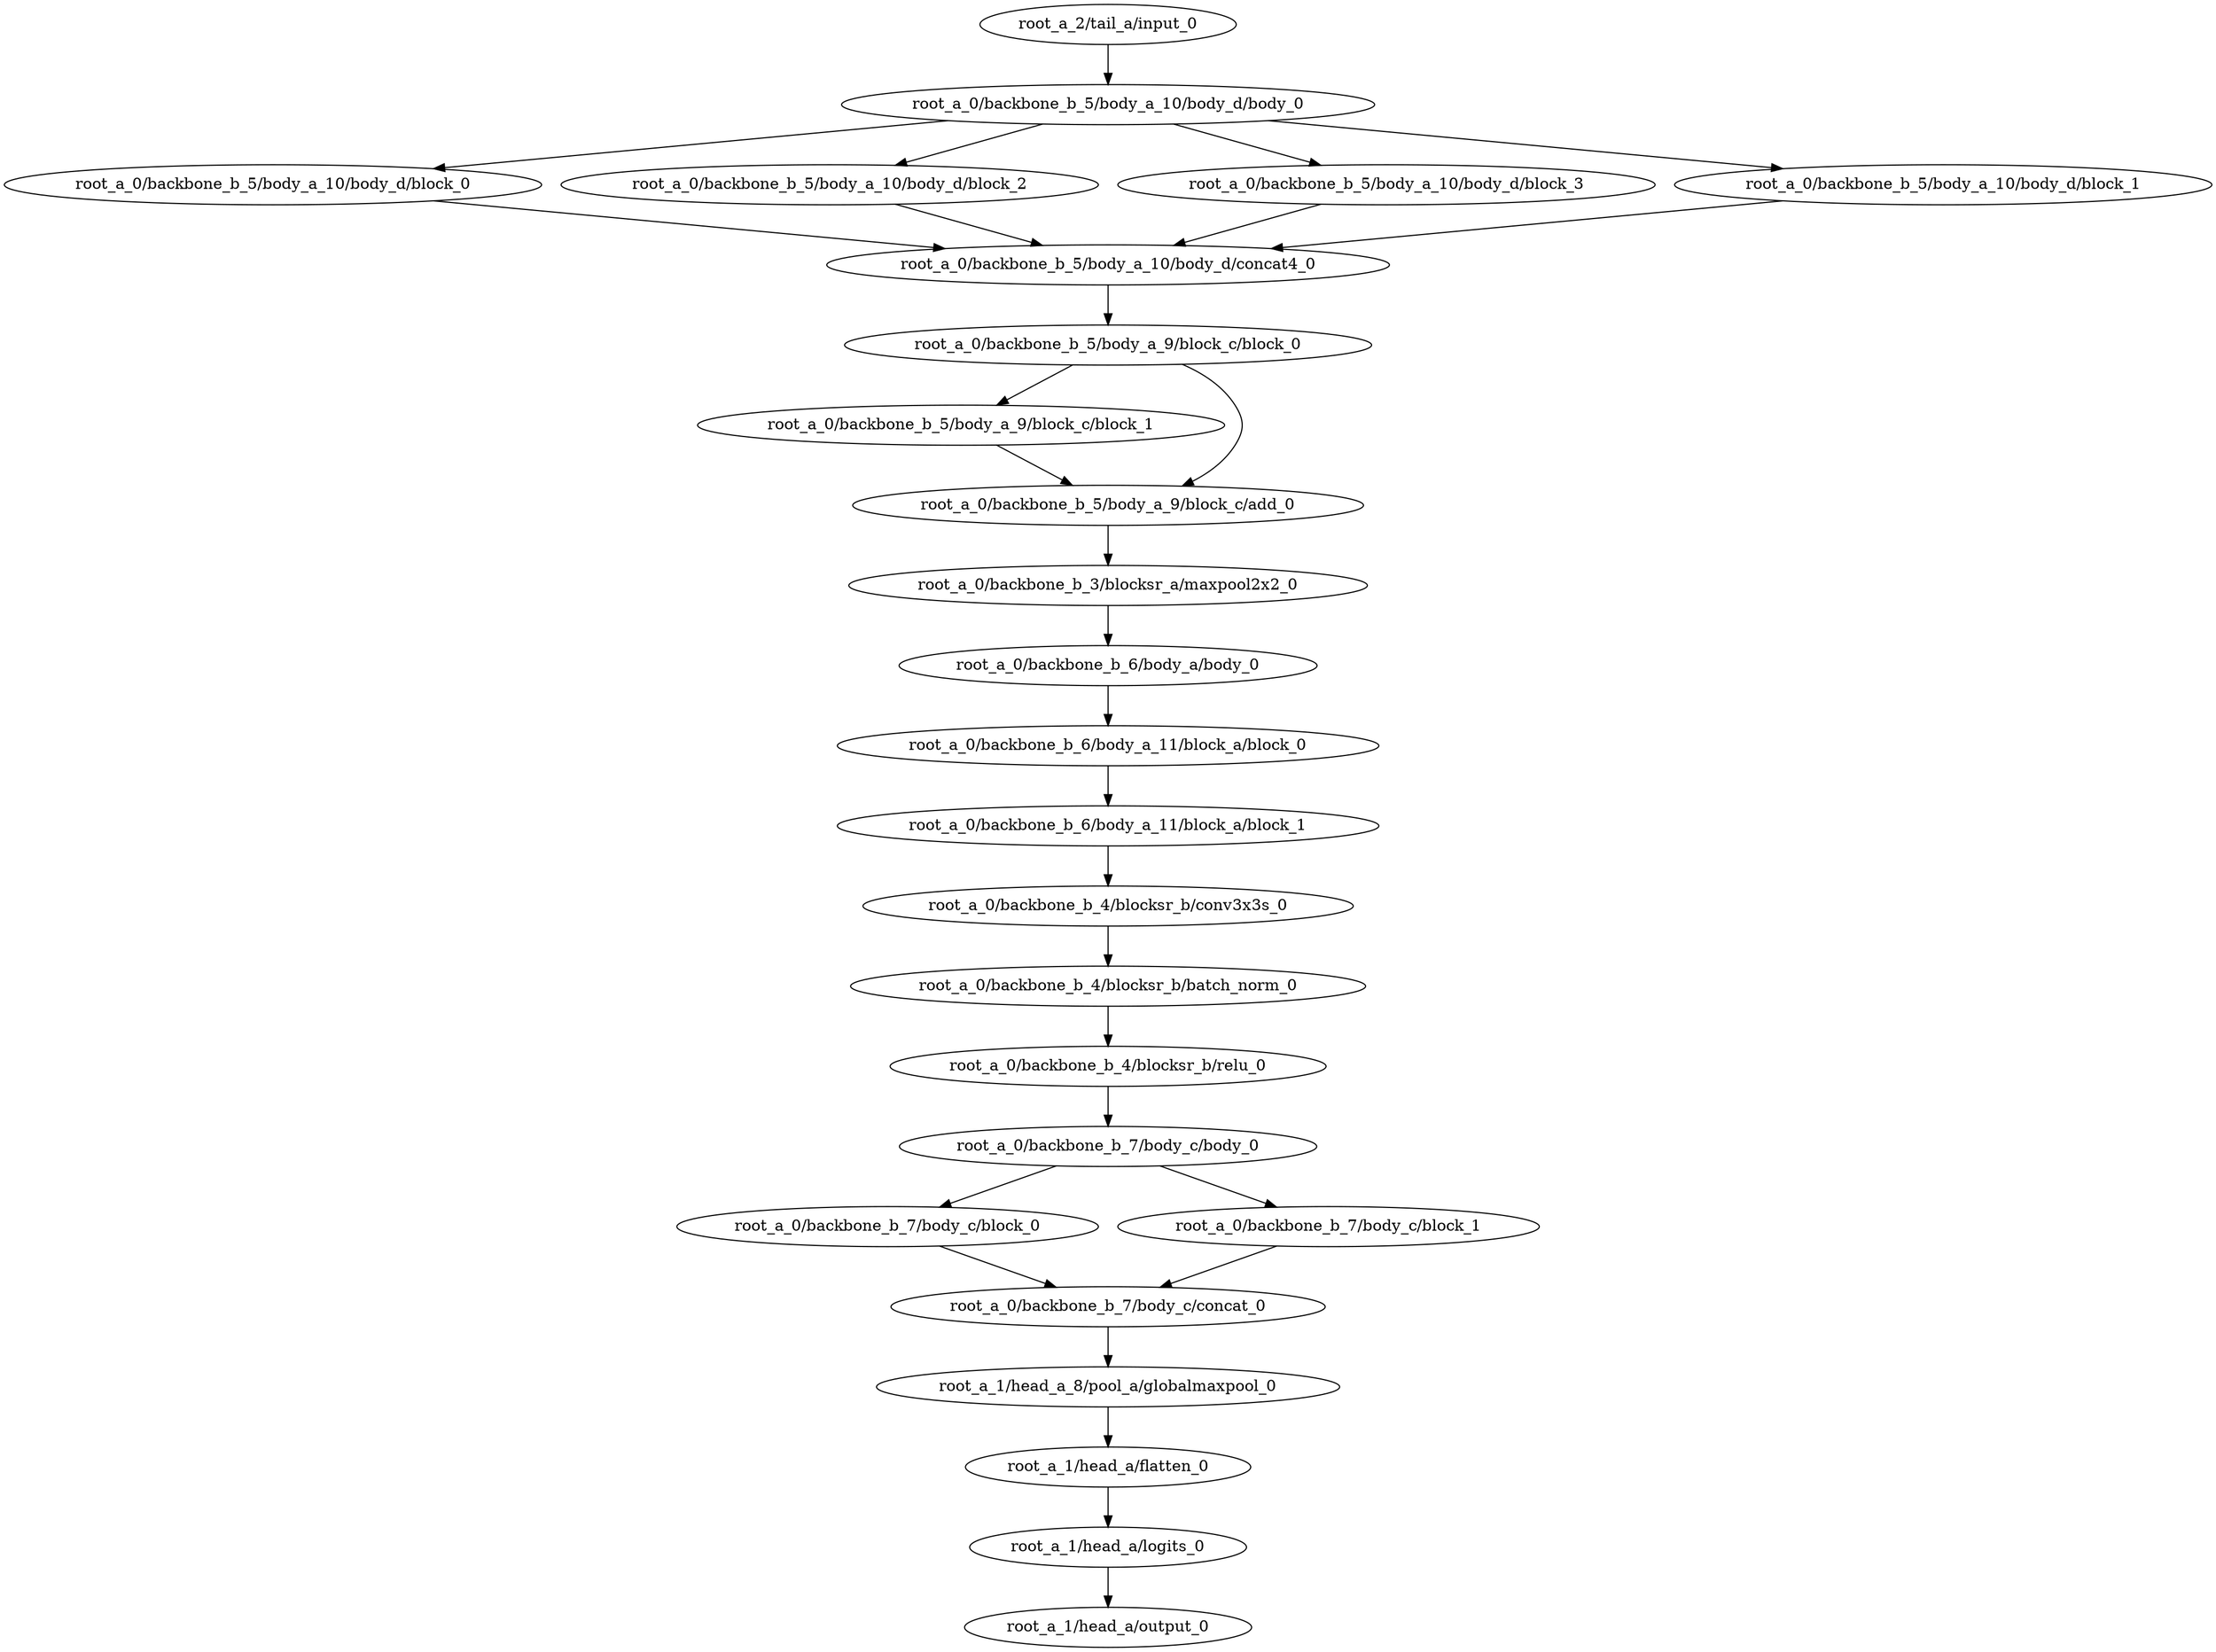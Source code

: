 digraph root_a {
	"root_a_2/tail_a/input_0"
	"root_a_0/backbone_b_5/body_a_10/body_d/body_0"
	"root_a_0/backbone_b_5/body_a_10/body_d/block_0"
	"root_a_0/backbone_b_5/body_a_10/body_d/block_2"
	"root_a_0/backbone_b_5/body_a_10/body_d/block_3"
	"root_a_0/backbone_b_5/body_a_10/body_d/block_1"
	"root_a_0/backbone_b_5/body_a_10/body_d/concat4_0"
	"root_a_0/backbone_b_5/body_a_9/block_c/block_0"
	"root_a_0/backbone_b_5/body_a_9/block_c/block_1"
	"root_a_0/backbone_b_5/body_a_9/block_c/add_0"
	"root_a_0/backbone_b_3/blocksr_a/maxpool2x2_0"
	"root_a_0/backbone_b_6/body_a/body_0"
	"root_a_0/backbone_b_6/body_a_11/block_a/block_0"
	"root_a_0/backbone_b_6/body_a_11/block_a/block_1"
	"root_a_0/backbone_b_4/blocksr_b/conv3x3s_0"
	"root_a_0/backbone_b_4/blocksr_b/batch_norm_0"
	"root_a_0/backbone_b_4/blocksr_b/relu_0"
	"root_a_0/backbone_b_7/body_c/body_0"
	"root_a_0/backbone_b_7/body_c/block_0"
	"root_a_0/backbone_b_7/body_c/block_1"
	"root_a_0/backbone_b_7/body_c/concat_0"
	"root_a_1/head_a_8/pool_a/globalmaxpool_0"
	"root_a_1/head_a/flatten_0"
	"root_a_1/head_a/logits_0"
	"root_a_1/head_a/output_0"

	"root_a_2/tail_a/input_0" -> "root_a_0/backbone_b_5/body_a_10/body_d/body_0"
	"root_a_0/backbone_b_5/body_a_10/body_d/body_0" -> "root_a_0/backbone_b_5/body_a_10/body_d/block_0"
	"root_a_0/backbone_b_5/body_a_10/body_d/body_0" -> "root_a_0/backbone_b_5/body_a_10/body_d/block_2"
	"root_a_0/backbone_b_5/body_a_10/body_d/body_0" -> "root_a_0/backbone_b_5/body_a_10/body_d/block_3"
	"root_a_0/backbone_b_5/body_a_10/body_d/body_0" -> "root_a_0/backbone_b_5/body_a_10/body_d/block_1"
	"root_a_0/backbone_b_5/body_a_10/body_d/block_0" -> "root_a_0/backbone_b_5/body_a_10/body_d/concat4_0"
	"root_a_0/backbone_b_5/body_a_10/body_d/block_2" -> "root_a_0/backbone_b_5/body_a_10/body_d/concat4_0"
	"root_a_0/backbone_b_5/body_a_10/body_d/block_3" -> "root_a_0/backbone_b_5/body_a_10/body_d/concat4_0"
	"root_a_0/backbone_b_5/body_a_10/body_d/block_1" -> "root_a_0/backbone_b_5/body_a_10/body_d/concat4_0"
	"root_a_0/backbone_b_5/body_a_10/body_d/concat4_0" -> "root_a_0/backbone_b_5/body_a_9/block_c/block_0"
	"root_a_0/backbone_b_5/body_a_9/block_c/block_0" -> "root_a_0/backbone_b_5/body_a_9/block_c/block_1"
	"root_a_0/backbone_b_5/body_a_9/block_c/block_1" -> "root_a_0/backbone_b_5/body_a_9/block_c/add_0"
	"root_a_0/backbone_b_5/body_a_9/block_c/block_0" -> "root_a_0/backbone_b_5/body_a_9/block_c/add_0"
	"root_a_0/backbone_b_5/body_a_9/block_c/add_0" -> "root_a_0/backbone_b_3/blocksr_a/maxpool2x2_0"
	"root_a_0/backbone_b_3/blocksr_a/maxpool2x2_0" -> "root_a_0/backbone_b_6/body_a/body_0"
	"root_a_0/backbone_b_6/body_a/body_0" -> "root_a_0/backbone_b_6/body_a_11/block_a/block_0"
	"root_a_0/backbone_b_6/body_a_11/block_a/block_0" -> "root_a_0/backbone_b_6/body_a_11/block_a/block_1"
	"root_a_0/backbone_b_6/body_a_11/block_a/block_1" -> "root_a_0/backbone_b_4/blocksr_b/conv3x3s_0"
	"root_a_0/backbone_b_4/blocksr_b/conv3x3s_0" -> "root_a_0/backbone_b_4/blocksr_b/batch_norm_0"
	"root_a_0/backbone_b_4/blocksr_b/batch_norm_0" -> "root_a_0/backbone_b_4/blocksr_b/relu_0"
	"root_a_0/backbone_b_4/blocksr_b/relu_0" -> "root_a_0/backbone_b_7/body_c/body_0"
	"root_a_0/backbone_b_7/body_c/body_0" -> "root_a_0/backbone_b_7/body_c/block_0"
	"root_a_0/backbone_b_7/body_c/body_0" -> "root_a_0/backbone_b_7/body_c/block_1"
	"root_a_0/backbone_b_7/body_c/block_0" -> "root_a_0/backbone_b_7/body_c/concat_0"
	"root_a_0/backbone_b_7/body_c/block_1" -> "root_a_0/backbone_b_7/body_c/concat_0"
	"root_a_0/backbone_b_7/body_c/concat_0" -> "root_a_1/head_a_8/pool_a/globalmaxpool_0"
	"root_a_1/head_a_8/pool_a/globalmaxpool_0" -> "root_a_1/head_a/flatten_0"
	"root_a_1/head_a/flatten_0" -> "root_a_1/head_a/logits_0"
	"root_a_1/head_a/logits_0" -> "root_a_1/head_a/output_0"

}